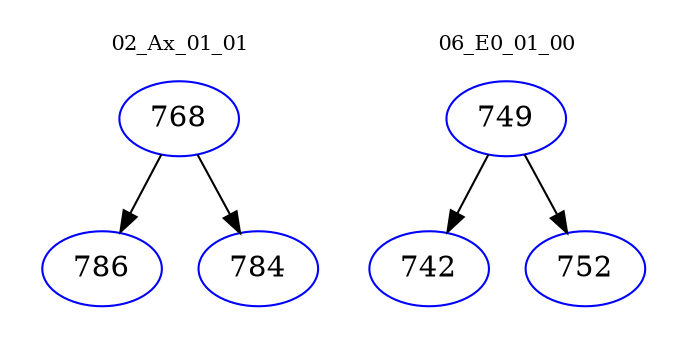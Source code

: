 digraph{
subgraph cluster_0 {
color = white
label = "02_Ax_01_01";
fontsize=10;
T0_768 [label="768", color="blue"]
T0_768 -> T0_786 [color="black"]
T0_786 [label="786", color="blue"]
T0_768 -> T0_784 [color="black"]
T0_784 [label="784", color="blue"]
}
subgraph cluster_1 {
color = white
label = "06_E0_01_00";
fontsize=10;
T1_749 [label="749", color="blue"]
T1_749 -> T1_742 [color="black"]
T1_742 [label="742", color="blue"]
T1_749 -> T1_752 [color="black"]
T1_752 [label="752", color="blue"]
}
}
